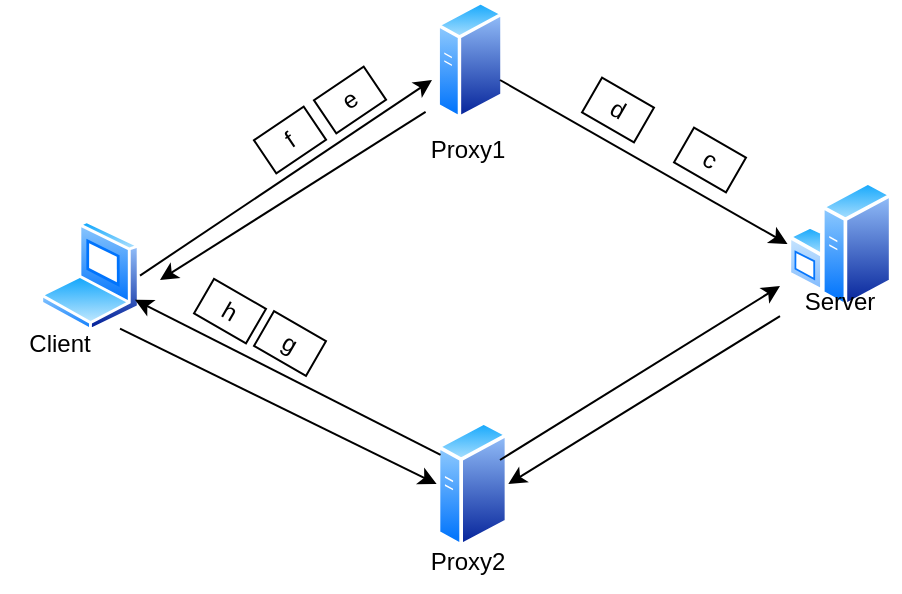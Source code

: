 <mxfile version="24.2.5" type="github">
  <diagram name="第 1 页" id="7UU7bhdBKX8fciu4cv9A">
    <mxGraphModel dx="1002" dy="577" grid="1" gridSize="10" guides="1" tooltips="1" connect="1" arrows="1" fold="1" page="1" pageScale="1" pageWidth="827" pageHeight="1169" math="0" shadow="0">
      <root>
        <mxCell id="0" />
        <mxCell id="1" parent="0" />
        <mxCell id="_foNzX5sYnNQ5ls3Ow0x-1" value="" style="image;aspect=fixed;perimeter=ellipsePerimeter;html=1;align=center;shadow=0;dashed=0;spacingTop=3;image=img/lib/active_directory/laptop_client.svg;" vertex="1" parent="1">
          <mxGeometry x="190" y="300" width="50" height="55.56" as="geometry" />
        </mxCell>
        <mxCell id="_foNzX5sYnNQ5ls3Ow0x-2" value="" style="image;aspect=fixed;perimeter=ellipsePerimeter;html=1;align=center;shadow=0;dashed=0;spacingTop=3;image=img/lib/active_directory/windows_server.svg;" vertex="1" parent="1">
          <mxGeometry x="563.76" y="280" width="52.48" height="64" as="geometry" />
        </mxCell>
        <mxCell id="_foNzX5sYnNQ5ls3Ow0x-3" value="" style="image;aspect=fixed;perimeter=ellipsePerimeter;html=1;align=center;shadow=0;dashed=0;spacingTop=3;image=img/lib/active_directory/generic_server.svg;" vertex="1" parent="1">
          <mxGeometry x="388.24" y="190" width="33.6" height="60" as="geometry" />
        </mxCell>
        <mxCell id="_foNzX5sYnNQ5ls3Ow0x-4" value="" style="image;aspect=fixed;perimeter=ellipsePerimeter;html=1;align=center;shadow=0;dashed=0;spacingTop=3;image=img/lib/active_directory/generic_server.svg;" vertex="1" parent="1">
          <mxGeometry x="388.32" y="400" width="35.84" height="64" as="geometry" />
        </mxCell>
        <mxCell id="_foNzX5sYnNQ5ls3Ow0x-5" value="Client" style="text;html=1;align=center;verticalAlign=middle;whiteSpace=wrap;rounded=0;" vertex="1" parent="1">
          <mxGeometry x="170" y="346.78" width="60" height="30" as="geometry" />
        </mxCell>
        <mxCell id="_foNzX5sYnNQ5ls3Ow0x-6" value="Server" style="text;html=1;align=center;verticalAlign=middle;whiteSpace=wrap;rounded=0;" vertex="1" parent="1">
          <mxGeometry x="560" y="325.56" width="60" height="30" as="geometry" />
        </mxCell>
        <mxCell id="_foNzX5sYnNQ5ls3Ow0x-7" value="Proxy1" style="text;html=1;align=center;verticalAlign=middle;whiteSpace=wrap;rounded=0;" vertex="1" parent="1">
          <mxGeometry x="374" y="250" width="60" height="30" as="geometry" />
        </mxCell>
        <mxCell id="_foNzX5sYnNQ5ls3Ow0x-8" value="Proxy2" style="text;html=1;align=center;verticalAlign=middle;whiteSpace=wrap;rounded=0;" vertex="1" parent="1">
          <mxGeometry x="374" y="456" width="60" height="30" as="geometry" />
        </mxCell>
        <mxCell id="_foNzX5sYnNQ5ls3Ow0x-9" value="" style="endArrow=classic;html=1;rounded=0;exitX=1;exitY=0.5;exitDx=0;exitDy=0;" edge="1" parent="1" source="_foNzX5sYnNQ5ls3Ow0x-1">
          <mxGeometry width="50" height="50" relative="1" as="geometry">
            <mxPoint x="336" y="280" as="sourcePoint" />
            <mxPoint x="386" y="230" as="targetPoint" />
          </mxGeometry>
        </mxCell>
        <mxCell id="_foNzX5sYnNQ5ls3Ow0x-12" value="f" style="rounded=0;whiteSpace=wrap;html=1;rotation=-34;" vertex="1" parent="1">
          <mxGeometry x="300" y="250" width="30" height="20" as="geometry" />
        </mxCell>
        <mxCell id="_foNzX5sYnNQ5ls3Ow0x-13" value="e" style="rounded=0;whiteSpace=wrap;html=1;rotation=-34;" vertex="1" parent="1">
          <mxGeometry x="330" y="230" width="30" height="20" as="geometry" />
        </mxCell>
        <mxCell id="_foNzX5sYnNQ5ls3Ow0x-14" value="" style="endArrow=classic;html=1;rounded=0;entryX=0;entryY=0.5;entryDx=0;entryDy=0;" edge="1" parent="1" target="_foNzX5sYnNQ5ls3Ow0x-2">
          <mxGeometry width="50" height="50" relative="1" as="geometry">
            <mxPoint x="420" y="230" as="sourcePoint" />
            <mxPoint x="440" y="330" as="targetPoint" />
          </mxGeometry>
        </mxCell>
        <mxCell id="_foNzX5sYnNQ5ls3Ow0x-15" value="d" style="rounded=0;whiteSpace=wrap;html=1;rotation=30;" vertex="1" parent="1">
          <mxGeometry x="464" y="235" width="30" height="20" as="geometry" />
        </mxCell>
        <mxCell id="_foNzX5sYnNQ5ls3Ow0x-16" value="c" style="rounded=0;whiteSpace=wrap;html=1;rotation=30;" vertex="1" parent="1">
          <mxGeometry x="510" y="260" width="30" height="20" as="geometry" />
        </mxCell>
        <mxCell id="_foNzX5sYnNQ5ls3Ow0x-39" value="" style="endArrow=classic;html=1;rounded=0;entryX=0;entryY=0.25;entryDx=0;entryDy=0;" edge="1" parent="1" target="_foNzX5sYnNQ5ls3Ow0x-6">
          <mxGeometry width="50" height="50" relative="1" as="geometry">
            <mxPoint x="420" y="420" as="sourcePoint" />
            <mxPoint x="440" y="280" as="targetPoint" />
          </mxGeometry>
        </mxCell>
        <mxCell id="_foNzX5sYnNQ5ls3Ow0x-43" value="" style="endArrow=classic;html=1;rounded=0;exitX=0;exitY=0.25;exitDx=0;exitDy=0;entryX=1;entryY=0.75;entryDx=0;entryDy=0;" edge="1" parent="1" source="_foNzX5sYnNQ5ls3Ow0x-4" target="_foNzX5sYnNQ5ls3Ow0x-1">
          <mxGeometry width="50" height="50" relative="1" as="geometry">
            <mxPoint x="390" y="330" as="sourcePoint" />
            <mxPoint x="440" y="280" as="targetPoint" />
          </mxGeometry>
        </mxCell>
        <mxCell id="_foNzX5sYnNQ5ls3Ow0x-44" value="" style="endArrow=classic;html=1;rounded=0;exitX=0;exitY=0.75;exitDx=0;exitDy=0;entryX=1;entryY=0.5;entryDx=0;entryDy=0;" edge="1" parent="1" source="_foNzX5sYnNQ5ls3Ow0x-6" target="_foNzX5sYnNQ5ls3Ow0x-4">
          <mxGeometry width="50" height="50" relative="1" as="geometry">
            <mxPoint x="390" y="330" as="sourcePoint" />
            <mxPoint x="440" y="280" as="targetPoint" />
          </mxGeometry>
        </mxCell>
        <mxCell id="_foNzX5sYnNQ5ls3Ow0x-45" value="" style="endArrow=classic;html=1;rounded=0;exitX=1;exitY=0.25;exitDx=0;exitDy=0;entryX=0;entryY=0.5;entryDx=0;entryDy=0;" edge="1" parent="1" source="_foNzX5sYnNQ5ls3Ow0x-5" target="_foNzX5sYnNQ5ls3Ow0x-4">
          <mxGeometry width="50" height="50" relative="1" as="geometry">
            <mxPoint x="390" y="330" as="sourcePoint" />
            <mxPoint x="440" y="280" as="targetPoint" />
          </mxGeometry>
        </mxCell>
        <mxCell id="_foNzX5sYnNQ5ls3Ow0x-46" value="" style="endArrow=classic;html=1;rounded=0;exitX=-0.162;exitY=0.933;exitDx=0;exitDy=0;exitPerimeter=0;" edge="1" parent="1" source="_foNzX5sYnNQ5ls3Ow0x-3">
          <mxGeometry width="50" height="50" relative="1" as="geometry">
            <mxPoint x="390" y="330" as="sourcePoint" />
            <mxPoint x="250" y="330" as="targetPoint" />
          </mxGeometry>
        </mxCell>
        <mxCell id="_foNzX5sYnNQ5ls3Ow0x-47" value="g" style="rounded=0;whiteSpace=wrap;html=1;rotation=30;" vertex="1" parent="1">
          <mxGeometry x="300" y="351.78" width="30" height="20" as="geometry" />
        </mxCell>
        <mxCell id="_foNzX5sYnNQ5ls3Ow0x-48" value="h" style="rounded=0;whiteSpace=wrap;html=1;rotation=30;" vertex="1" parent="1">
          <mxGeometry x="270" y="335.56" width="30" height="20" as="geometry" />
        </mxCell>
      </root>
    </mxGraphModel>
  </diagram>
</mxfile>
